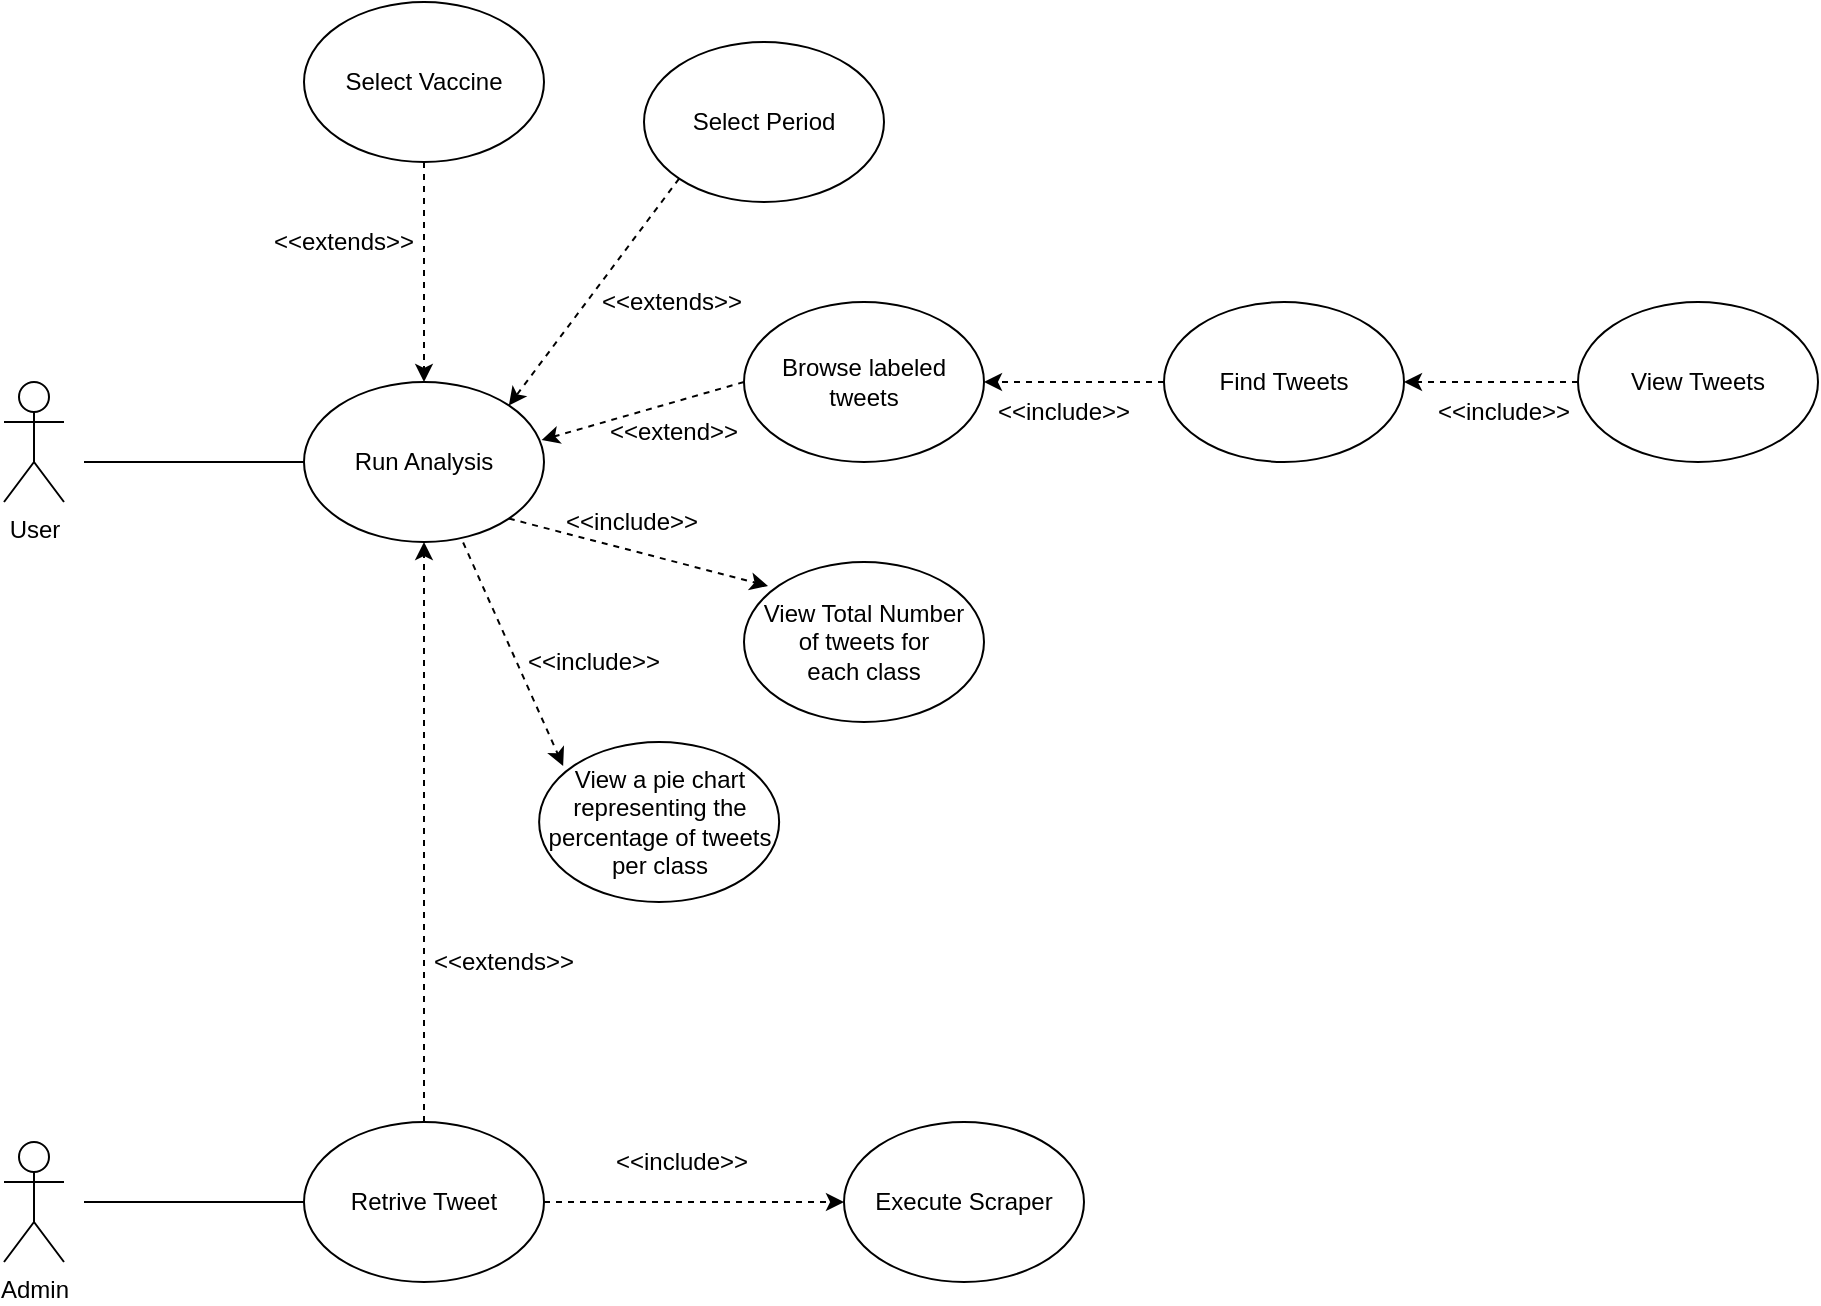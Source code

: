 <mxfile version="14.6.13" type="device"><diagram id="q7DOpK1qEX2r8DyEygKC" name="Pagina-1"><mxGraphModel dx="1024" dy="592" grid="1" gridSize="10" guides="1" tooltips="1" connect="1" arrows="1" fold="1" page="1" pageScale="1" pageWidth="827" pageHeight="1169" math="0" shadow="0"><root><mxCell id="0"/><mxCell id="1" parent="0"/><mxCell id="hJuqaTYx1cr22xau8HeS-1" value="User" style="shape=umlActor;verticalLabelPosition=bottom;verticalAlign=top;html=1;outlineConnect=0;" parent="1" vertex="1"><mxGeometry x="80" y="360" width="30" height="60" as="geometry"/></mxCell><mxCell id="hJuqaTYx1cr22xau8HeS-2" value="Admin" style="shape=umlActor;verticalLabelPosition=bottom;verticalAlign=top;html=1;outlineConnect=0;" parent="1" vertex="1"><mxGeometry x="80" y="740" width="30" height="60" as="geometry"/></mxCell><mxCell id="hJuqaTYx1cr22xau8HeS-3" value="Run Analysis" style="ellipse;whiteSpace=wrap;html=1;" parent="1" vertex="1"><mxGeometry x="230" y="360" width="120" height="80" as="geometry"/></mxCell><mxCell id="hJuqaTYx1cr22xau8HeS-5" style="rounded=0;orthogonalLoop=1;jettySize=auto;html=1;entryX=1;entryY=0;entryDx=0;entryDy=0;dashed=1;exitX=0;exitY=1;exitDx=0;exitDy=0;" parent="1" source="hJuqaTYx1cr22xau8HeS-4" target="hJuqaTYx1cr22xau8HeS-3" edge="1"><mxGeometry relative="1" as="geometry"/></mxCell><mxCell id="hJuqaTYx1cr22xau8HeS-4" value="Select Period" style="ellipse;whiteSpace=wrap;html=1;" parent="1" vertex="1"><mxGeometry x="400" y="190" width="120" height="80" as="geometry"/></mxCell><mxCell id="hJuqaTYx1cr22xau8HeS-6" value="Select Vaccine" style="ellipse;whiteSpace=wrap;html=1;" parent="1" vertex="1"><mxGeometry x="230" y="170" width="120" height="80" as="geometry"/></mxCell><mxCell id="hJuqaTYx1cr22xau8HeS-7" style="rounded=0;orthogonalLoop=1;jettySize=auto;html=1;entryX=0.5;entryY=0;entryDx=0;entryDy=0;dashed=1;exitX=0.5;exitY=1;exitDx=0;exitDy=0;" parent="1" source="hJuqaTYx1cr22xau8HeS-6" target="hJuqaTYx1cr22xau8HeS-3" edge="1"><mxGeometry relative="1" as="geometry"><mxPoint x="427.574" y="318.284" as="sourcePoint"/><mxPoint x="342.426" y="381.716" as="targetPoint"/></mxGeometry></mxCell><mxCell id="hJuqaTYx1cr22xau8HeS-8" value="Browse labeled tweets" style="ellipse;whiteSpace=wrap;html=1;" parent="1" vertex="1"><mxGeometry x="450" y="320" width="120" height="80" as="geometry"/></mxCell><mxCell id="hJuqaTYx1cr22xau8HeS-9" style="rounded=0;orthogonalLoop=1;jettySize=auto;html=1;dashed=1;exitX=0;exitY=0.5;exitDx=0;exitDy=0;entryX=0.99;entryY=0.363;entryDx=0;entryDy=0;entryPerimeter=0;" parent="1" source="hJuqaTYx1cr22xau8HeS-8" target="hJuqaTYx1cr22xau8HeS-3" edge="1"><mxGeometry relative="1" as="geometry"><mxPoint x="420" y="480" as="sourcePoint"/><mxPoint x="370" y="360" as="targetPoint"/></mxGeometry></mxCell><mxCell id="hJuqaTYx1cr22xau8HeS-10" value="Find Tweets" style="ellipse;whiteSpace=wrap;html=1;" parent="1" vertex="1"><mxGeometry x="660" y="320" width="120" height="80" as="geometry"/></mxCell><mxCell id="hJuqaTYx1cr22xau8HeS-11" style="rounded=0;orthogonalLoop=1;jettySize=auto;html=1;entryX=1;entryY=0.5;entryDx=0;entryDy=0;dashed=1;exitX=0;exitY=0.5;exitDx=0;exitDy=0;" parent="1" source="hJuqaTYx1cr22xau8HeS-10" target="hJuqaTYx1cr22xau8HeS-8" edge="1"><mxGeometry relative="1" as="geometry"><mxPoint x="572.426" y="341.716" as="sourcePoint"/><mxPoint x="580" y="360" as="targetPoint"/></mxGeometry></mxCell><mxCell id="hJuqaTYx1cr22xau8HeS-12" value="View Tweets" style="ellipse;whiteSpace=wrap;html=1;" parent="1" vertex="1"><mxGeometry x="867" y="320" width="120" height="80" as="geometry"/></mxCell><mxCell id="hJuqaTYx1cr22xau8HeS-13" style="rounded=0;orthogonalLoop=1;jettySize=auto;html=1;entryX=1;entryY=0.5;entryDx=0;entryDy=0;dashed=1;exitX=0;exitY=0.5;exitDx=0;exitDy=0;" parent="1" source="hJuqaTYx1cr22xau8HeS-12" target="hJuqaTYx1cr22xau8HeS-10" edge="1"><mxGeometry relative="1" as="geometry"><mxPoint x="802.426" y="341.716" as="sourcePoint"/><mxPoint x="810" y="360" as="targetPoint"/></mxGeometry></mxCell><mxCell id="hJuqaTYx1cr22xau8HeS-19" value="&amp;lt;&amp;lt;extends&amp;gt;&amp;gt;" style="text;html=1;strokeColor=none;fillColor=none;align=center;verticalAlign=middle;whiteSpace=wrap;rounded=0;" parent="1" vertex="1"><mxGeometry x="310" y="640" width="40" height="20" as="geometry"/></mxCell><mxCell id="hJuqaTYx1cr22xau8HeS-20" value="&amp;lt;&amp;lt;extends&amp;gt;&amp;gt;" style="text;html=1;strokeColor=none;fillColor=none;align=center;verticalAlign=middle;whiteSpace=wrap;rounded=0;" parent="1" vertex="1"><mxGeometry x="230" y="280" width="40" height="20" as="geometry"/></mxCell><mxCell id="hJuqaTYx1cr22xau8HeS-21" value="&amp;lt;&amp;lt;extends&amp;gt;&amp;gt;" style="text;html=1;strokeColor=none;fillColor=none;align=center;verticalAlign=middle;whiteSpace=wrap;rounded=0;" parent="1" vertex="1"><mxGeometry x="394" y="310" width="40" height="20" as="geometry"/></mxCell><mxCell id="hJuqaTYx1cr22xau8HeS-23" value="&amp;lt;&amp;lt;include&amp;gt;&amp;gt;" style="text;html=1;strokeColor=none;fillColor=none;align=center;verticalAlign=middle;whiteSpace=wrap;rounded=0;" parent="1" vertex="1"><mxGeometry x="810" y="365" width="40" height="20" as="geometry"/></mxCell><mxCell id="hJuqaTYx1cr22xau8HeS-24" value="&amp;lt;&amp;lt;include&amp;gt;&amp;gt;" style="text;html=1;strokeColor=none;fillColor=none;align=center;verticalAlign=middle;whiteSpace=wrap;rounded=0;" parent="1" vertex="1"><mxGeometry x="590" y="365" width="40" height="20" as="geometry"/></mxCell><mxCell id="hJuqaTYx1cr22xau8HeS-25" value="&amp;lt;&amp;lt;include&amp;gt;&amp;gt;" style="text;html=1;strokeColor=none;fillColor=none;align=center;verticalAlign=middle;whiteSpace=wrap;rounded=0;" parent="1" vertex="1"><mxGeometry x="374" y="420" width="40" height="20" as="geometry"/></mxCell><mxCell id="hJuqaTYx1cr22xau8HeS-29" value="View Total Number &lt;br&gt;of tweets for &lt;br&gt;each class" style="ellipse;whiteSpace=wrap;html=1;" parent="1" vertex="1"><mxGeometry x="450" y="450" width="120" height="80" as="geometry"/></mxCell><mxCell id="hJuqaTYx1cr22xau8HeS-30" style="rounded=0;orthogonalLoop=1;jettySize=auto;html=1;entryX=0.1;entryY=0.15;entryDx=0;entryDy=0;dashed=1;exitX=1;exitY=1;exitDx=0;exitDy=0;entryPerimeter=0;" parent="1" source="hJuqaTYx1cr22xau8HeS-3" target="hJuqaTYx1cr22xau8HeS-29" edge="1"><mxGeometry relative="1" as="geometry"><mxPoint x="310" y="520" as="sourcePoint"/><mxPoint x="390" y="520" as="targetPoint"/></mxGeometry></mxCell><mxCell id="hJuqaTYx1cr22xau8HeS-31" value="&amp;lt;&amp;lt;extend&amp;gt;&amp;gt;" style="text;html=1;strokeColor=none;fillColor=none;align=center;verticalAlign=middle;whiteSpace=wrap;rounded=0;" parent="1" vertex="1"><mxGeometry x="400" y="385" width="30" as="geometry"/></mxCell><mxCell id="hJuqaTYx1cr22xau8HeS-35" value="Retrive Tweet" style="ellipse;whiteSpace=wrap;html=1;" parent="1" vertex="1"><mxGeometry x="230" y="730" width="120" height="80" as="geometry"/></mxCell><mxCell id="hJuqaTYx1cr22xau8HeS-36" style="rounded=0;orthogonalLoop=1;jettySize=auto;html=1;entryX=0.5;entryY=1;entryDx=0;entryDy=0;dashed=1;exitX=0.5;exitY=0;exitDx=0;exitDy=0;" parent="1" source="hJuqaTYx1cr22xau8HeS-35" target="hJuqaTYx1cr22xau8HeS-3" edge="1"><mxGeometry relative="1" as="geometry"><mxPoint x="217.57" y="611.72" as="sourcePoint"/><mxPoint x="159.996" y="520.004" as="targetPoint"/></mxGeometry></mxCell><mxCell id="hJuqaTYx1cr22xau8HeS-37" value="Execute Scraper" style="ellipse;whiteSpace=wrap;html=1;" parent="1" vertex="1"><mxGeometry x="500" y="730" width="120" height="80" as="geometry"/></mxCell><mxCell id="hJuqaTYx1cr22xau8HeS-38" style="rounded=0;orthogonalLoop=1;jettySize=auto;html=1;entryX=0;entryY=0.5;entryDx=0;entryDy=0;dashed=1;exitX=1;exitY=0.5;exitDx=0;exitDy=0;" parent="1" source="hJuqaTYx1cr22xau8HeS-35" target="hJuqaTYx1cr22xau8HeS-37" edge="1"><mxGeometry relative="1" as="geometry"><mxPoint x="399.996" y="720.004" as="sourcePoint"/><mxPoint x="457.57" y="811.72" as="targetPoint"/></mxGeometry></mxCell><mxCell id="hJuqaTYx1cr22xau8HeS-39" value="&amp;lt;&amp;lt;include&amp;gt;&amp;gt;" style="text;html=1;strokeColor=none;fillColor=none;align=center;verticalAlign=middle;whiteSpace=wrap;rounded=0;" parent="1" vertex="1"><mxGeometry x="404" y="750" width="30" as="geometry"/></mxCell><mxCell id="hJuqaTYx1cr22xau8HeS-42" value="" style="endArrow=none;html=1;" parent="1" edge="1"><mxGeometry width="50" height="50" relative="1" as="geometry"><mxPoint x="120" y="400" as="sourcePoint"/><mxPoint x="230" y="400" as="targetPoint"/></mxGeometry></mxCell><mxCell id="hJuqaTYx1cr22xau8HeS-43" value="" style="endArrow=none;html=1;entryX=0;entryY=0.5;entryDx=0;entryDy=0;" parent="1" target="hJuqaTYx1cr22xau8HeS-35" edge="1"><mxGeometry width="50" height="50" relative="1" as="geometry"><mxPoint x="120" y="770" as="sourcePoint"/><mxPoint x="240" y="500" as="targetPoint"/></mxGeometry></mxCell><mxCell id="lSzTjtXg5oWA3Z0xVS-N-3" value="View a pie chart representing the percentage of tweets per class" style="ellipse;whiteSpace=wrap;html=1;" vertex="1" parent="1"><mxGeometry x="347.57" y="540" width="120" height="80" as="geometry"/></mxCell><mxCell id="lSzTjtXg5oWA3Z0xVS-N-4" style="rounded=0;orthogonalLoop=1;jettySize=auto;html=1;entryX=0.1;entryY=0.15;entryDx=0;entryDy=0;dashed=1;exitX=0.663;exitY=1.003;exitDx=0;exitDy=0;entryPerimeter=0;exitPerimeter=0;" edge="1" parent="1" target="lSzTjtXg5oWA3Z0xVS-N-3" source="hJuqaTYx1cr22xau8HeS-3"><mxGeometry relative="1" as="geometry"><mxPoint x="229.996" y="498.284" as="sourcePoint"/><mxPoint x="287.57" y="590" as="targetPoint"/></mxGeometry></mxCell><mxCell id="lSzTjtXg5oWA3Z0xVS-N-5" value="&amp;lt;&amp;lt;include&amp;gt;&amp;gt;" style="text;html=1;strokeColor=none;fillColor=none;align=center;verticalAlign=middle;whiteSpace=wrap;rounded=0;" vertex="1" parent="1"><mxGeometry x="360" y="500" width="30" as="geometry"/></mxCell></root></mxGraphModel></diagram></mxfile>